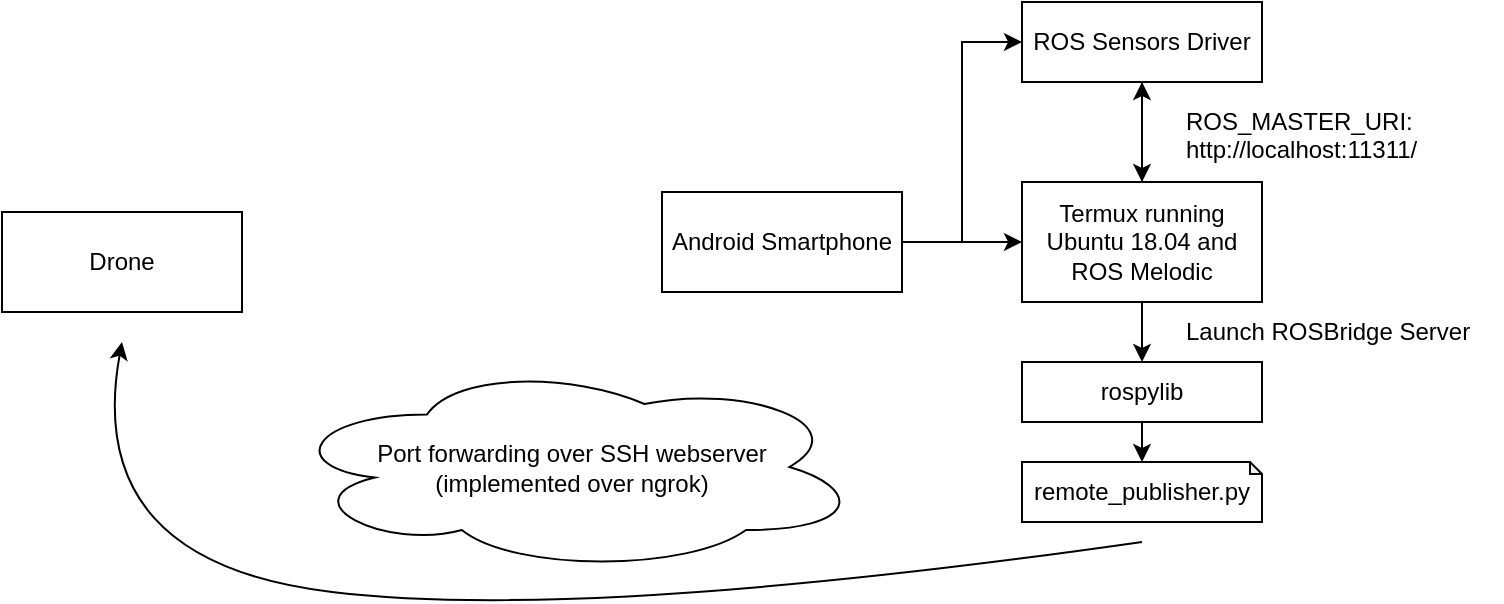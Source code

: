 <mxfile version="10.7.5" type="github"><diagram id="jqaI8VsOELlvub2PuFKo" name="Page-1"><mxGraphModel dx="840" dy="404" grid="1" gridSize="10" guides="1" tooltips="1" connect="1" arrows="1" fold="1" page="1" pageScale="1" pageWidth="827" pageHeight="1169" math="0" shadow="0"><root><mxCell id="0"/><mxCell id="1" parent="0"/><mxCell id="VJZBTtJhzeeaKvCJVwd7-10" style="edgeStyle=orthogonalEdgeStyle;rounded=0;orthogonalLoop=1;jettySize=auto;html=1;entryX=0;entryY=0.5;entryDx=0;entryDy=0;" parent="1" source="VJZBTtJhzeeaKvCJVwd7-1" target="VJZBTtJhzeeaKvCJVwd7-8" edge="1"><mxGeometry relative="1" as="geometry"/></mxCell><mxCell id="VJZBTtJhzeeaKvCJVwd7-14" style="edgeStyle=orthogonalEdgeStyle;rounded=0;orthogonalLoop=1;jettySize=auto;html=1;entryX=0;entryY=0.5;entryDx=0;entryDy=0;" parent="1" source="VJZBTtJhzeeaKvCJVwd7-1" target="VJZBTtJhzeeaKvCJVwd7-15" edge="1"><mxGeometry relative="1" as="geometry"><mxPoint x="570" y="360" as="targetPoint"/><Array as="points"><mxPoint x="540" y="250"/><mxPoint x="540" y="150"/></Array></mxGeometry></mxCell><mxCell id="VJZBTtJhzeeaKvCJVwd7-1" value="Android Smartphone" style="rounded=0;whiteSpace=wrap;html=1;" parent="1" vertex="1"><mxGeometry x="390" y="225" width="120" height="50" as="geometry"/></mxCell><mxCell id="VJZBTtJhzeeaKvCJVwd7-2" value="Drone" style="rounded=0;whiteSpace=wrap;html=1;" parent="1" vertex="1"><mxGeometry x="60" y="235" width="120" height="50" as="geometry"/></mxCell><mxCell id="VJZBTtJhzeeaKvCJVwd7-13" value="" style="edgeStyle=orthogonalEdgeStyle;rounded=0;orthogonalLoop=1;jettySize=auto;html=1;" parent="1" source="VJZBTtJhzeeaKvCJVwd7-8" target="VJZBTtJhzeeaKvCJVwd7-12" edge="1"><mxGeometry relative="1" as="geometry"/></mxCell><mxCell id="DkdsW7pftQiuSSzVSVMr-2" style="edgeStyle=orthogonalEdgeStyle;rounded=0;orthogonalLoop=1;jettySize=auto;html=1;exitX=0.5;exitY=0;exitDx=0;exitDy=0;entryX=0.5;entryY=1;entryDx=0;entryDy=0;" edge="1" parent="1" source="VJZBTtJhzeeaKvCJVwd7-8" target="VJZBTtJhzeeaKvCJVwd7-15"><mxGeometry relative="1" as="geometry"/></mxCell><mxCell id="VJZBTtJhzeeaKvCJVwd7-8" value="Termux running Ubuntu 18.04 and ROS Melodic" style="rounded=0;whiteSpace=wrap;html=1;" parent="1" vertex="1"><mxGeometry x="570" y="220" width="120" height="60" as="geometry"/></mxCell><mxCell id="VJZBTtJhzeeaKvCJVwd7-18" style="edgeStyle=orthogonalEdgeStyle;rounded=0;orthogonalLoop=1;jettySize=auto;html=1;" parent="1" source="VJZBTtJhzeeaKvCJVwd7-12" edge="1"><mxGeometry relative="1" as="geometry"><mxPoint x="630" y="360" as="targetPoint"/></mxGeometry></mxCell><mxCell id="VJZBTtJhzeeaKvCJVwd7-12" value="rospylib" style="rounded=0;whiteSpace=wrap;html=1;" parent="1" vertex="1"><mxGeometry x="570" y="310" width="120" height="30" as="geometry"/></mxCell><mxCell id="DkdsW7pftQiuSSzVSVMr-1" style="edgeStyle=orthogonalEdgeStyle;rounded=0;orthogonalLoop=1;jettySize=auto;html=1;" edge="1" parent="1" source="VJZBTtJhzeeaKvCJVwd7-15" target="VJZBTtJhzeeaKvCJVwd7-8"><mxGeometry relative="1" as="geometry"/></mxCell><mxCell id="VJZBTtJhzeeaKvCJVwd7-15" value="ROS Sensors Driver" style="rounded=0;whiteSpace=wrap;html=1;" parent="1" vertex="1"><mxGeometry x="570" y="130" width="120" height="40" as="geometry"/></mxCell><mxCell id="VJZBTtJhzeeaKvCJVwd7-19" value="remote_publisher.py" style="shape=note;whiteSpace=wrap;html=1;backgroundOutline=1;darkOpacity=0.05;size=6;" parent="1" vertex="1"><mxGeometry x="570" y="360" width="120" height="30" as="geometry"/></mxCell><mxCell id="DkdsW7pftQiuSSzVSVMr-3" value="ROS_MASTER_URI:&lt;br&gt;http://localhost:11311/" style="text;html=1;resizable=0;points=[];autosize=1;align=left;verticalAlign=top;spacingTop=-4;" vertex="1" parent="1"><mxGeometry x="650" y="180" width="130" height="30" as="geometry"/></mxCell><mxCell id="DkdsW7pftQiuSSzVSVMr-4" value="" style="curved=1;endArrow=classic;html=1;" edge="1" parent="1"><mxGeometry width="50" height="50" relative="1" as="geometry"><mxPoint x="630" y="400" as="sourcePoint"/><mxPoint x="120" y="300" as="targetPoint"/><Array as="points"><mxPoint x="350" y="440"/><mxPoint x="100" y="410"/></Array></mxGeometry></mxCell><mxCell id="DkdsW7pftQiuSSzVSVMr-5" value="Launch ROSBridge Server" style="text;html=1;resizable=0;points=[];autosize=1;align=left;verticalAlign=top;spacingTop=-4;" vertex="1" parent="1"><mxGeometry x="650" y="285" width="160" height="20" as="geometry"/></mxCell><mxCell id="DkdsW7pftQiuSSzVSVMr-6" value="Port forwarding over SSH webserver&lt;br&gt;(implemented over ngrok)&lt;br&gt;" style="ellipse;shape=cloud;whiteSpace=wrap;html=1;" vertex="1" parent="1"><mxGeometry x="200" y="310" width="290" height="105" as="geometry"/></mxCell></root></mxGraphModel></diagram></mxfile>